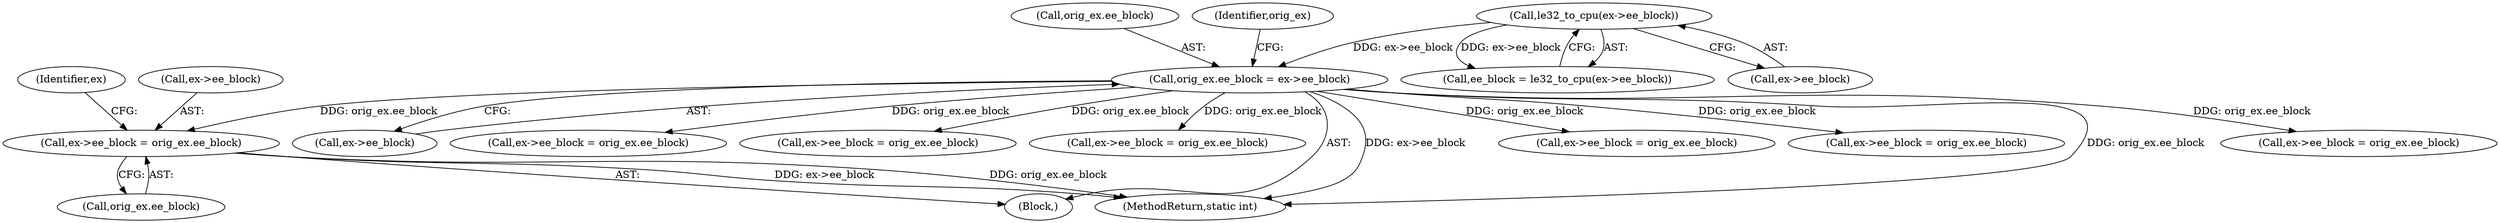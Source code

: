 digraph "1_linux_667eff35a1f56fa74ce98a0c7c29a40adc1ba4e3@pointer" {
"1000977" [label="(Call,ex->ee_block = orig_ex.ee_block)"];
"1000269" [label="(Call,orig_ex.ee_block = ex->ee_block)"];
"1000239" [label="(Call,le32_to_cpu(ex->ee_block))"];
"1000977" [label="(Call,ex->ee_block = orig_ex.ee_block)"];
"1000237" [label="(Call,ee_block = le32_to_cpu(ex->ee_block))"];
"1000270" [label="(Call,orig_ex.ee_block)"];
"1000408" [label="(Call,ex->ee_block = orig_ex.ee_block)"];
"1000981" [label="(Call,orig_ex.ee_block)"];
"1000273" [label="(Call,ex->ee_block)"];
"1000634" [label="(Call,ex->ee_block = orig_ex.ee_block)"];
"1000771" [label="(Call,ex->ee_block = orig_ex.ee_block)"];
"1000269" [label="(Call,orig_ex.ee_block = ex->ee_block)"];
"1000239" [label="(Call,le32_to_cpu(ex->ee_block))"];
"1000240" [label="(Call,ex->ee_block)"];
"1000136" [label="(Block,)"];
"1000323" [label="(Call,ex->ee_block = orig_ex.ee_block)"];
"1001006" [label="(MethodReturn,static int)"];
"1000480" [label="(Call,ex->ee_block = orig_ex.ee_block)"];
"1000986" [label="(Identifier,ex)"];
"1000278" [label="(Identifier,orig_ex)"];
"1000936" [label="(Call,ex->ee_block = orig_ex.ee_block)"];
"1000978" [label="(Call,ex->ee_block)"];
"1000977" -> "1000136"  [label="AST: "];
"1000977" -> "1000981"  [label="CFG: "];
"1000978" -> "1000977"  [label="AST: "];
"1000981" -> "1000977"  [label="AST: "];
"1000986" -> "1000977"  [label="CFG: "];
"1000977" -> "1001006"  [label="DDG: orig_ex.ee_block"];
"1000977" -> "1001006"  [label="DDG: ex->ee_block"];
"1000269" -> "1000977"  [label="DDG: orig_ex.ee_block"];
"1000269" -> "1000136"  [label="AST: "];
"1000269" -> "1000273"  [label="CFG: "];
"1000270" -> "1000269"  [label="AST: "];
"1000273" -> "1000269"  [label="AST: "];
"1000278" -> "1000269"  [label="CFG: "];
"1000269" -> "1001006"  [label="DDG: ex->ee_block"];
"1000269" -> "1001006"  [label="DDG: orig_ex.ee_block"];
"1000239" -> "1000269"  [label="DDG: ex->ee_block"];
"1000269" -> "1000323"  [label="DDG: orig_ex.ee_block"];
"1000269" -> "1000408"  [label="DDG: orig_ex.ee_block"];
"1000269" -> "1000480"  [label="DDG: orig_ex.ee_block"];
"1000269" -> "1000634"  [label="DDG: orig_ex.ee_block"];
"1000269" -> "1000771"  [label="DDG: orig_ex.ee_block"];
"1000269" -> "1000936"  [label="DDG: orig_ex.ee_block"];
"1000239" -> "1000237"  [label="AST: "];
"1000239" -> "1000240"  [label="CFG: "];
"1000240" -> "1000239"  [label="AST: "];
"1000237" -> "1000239"  [label="CFG: "];
"1000239" -> "1000237"  [label="DDG: ex->ee_block"];
}
